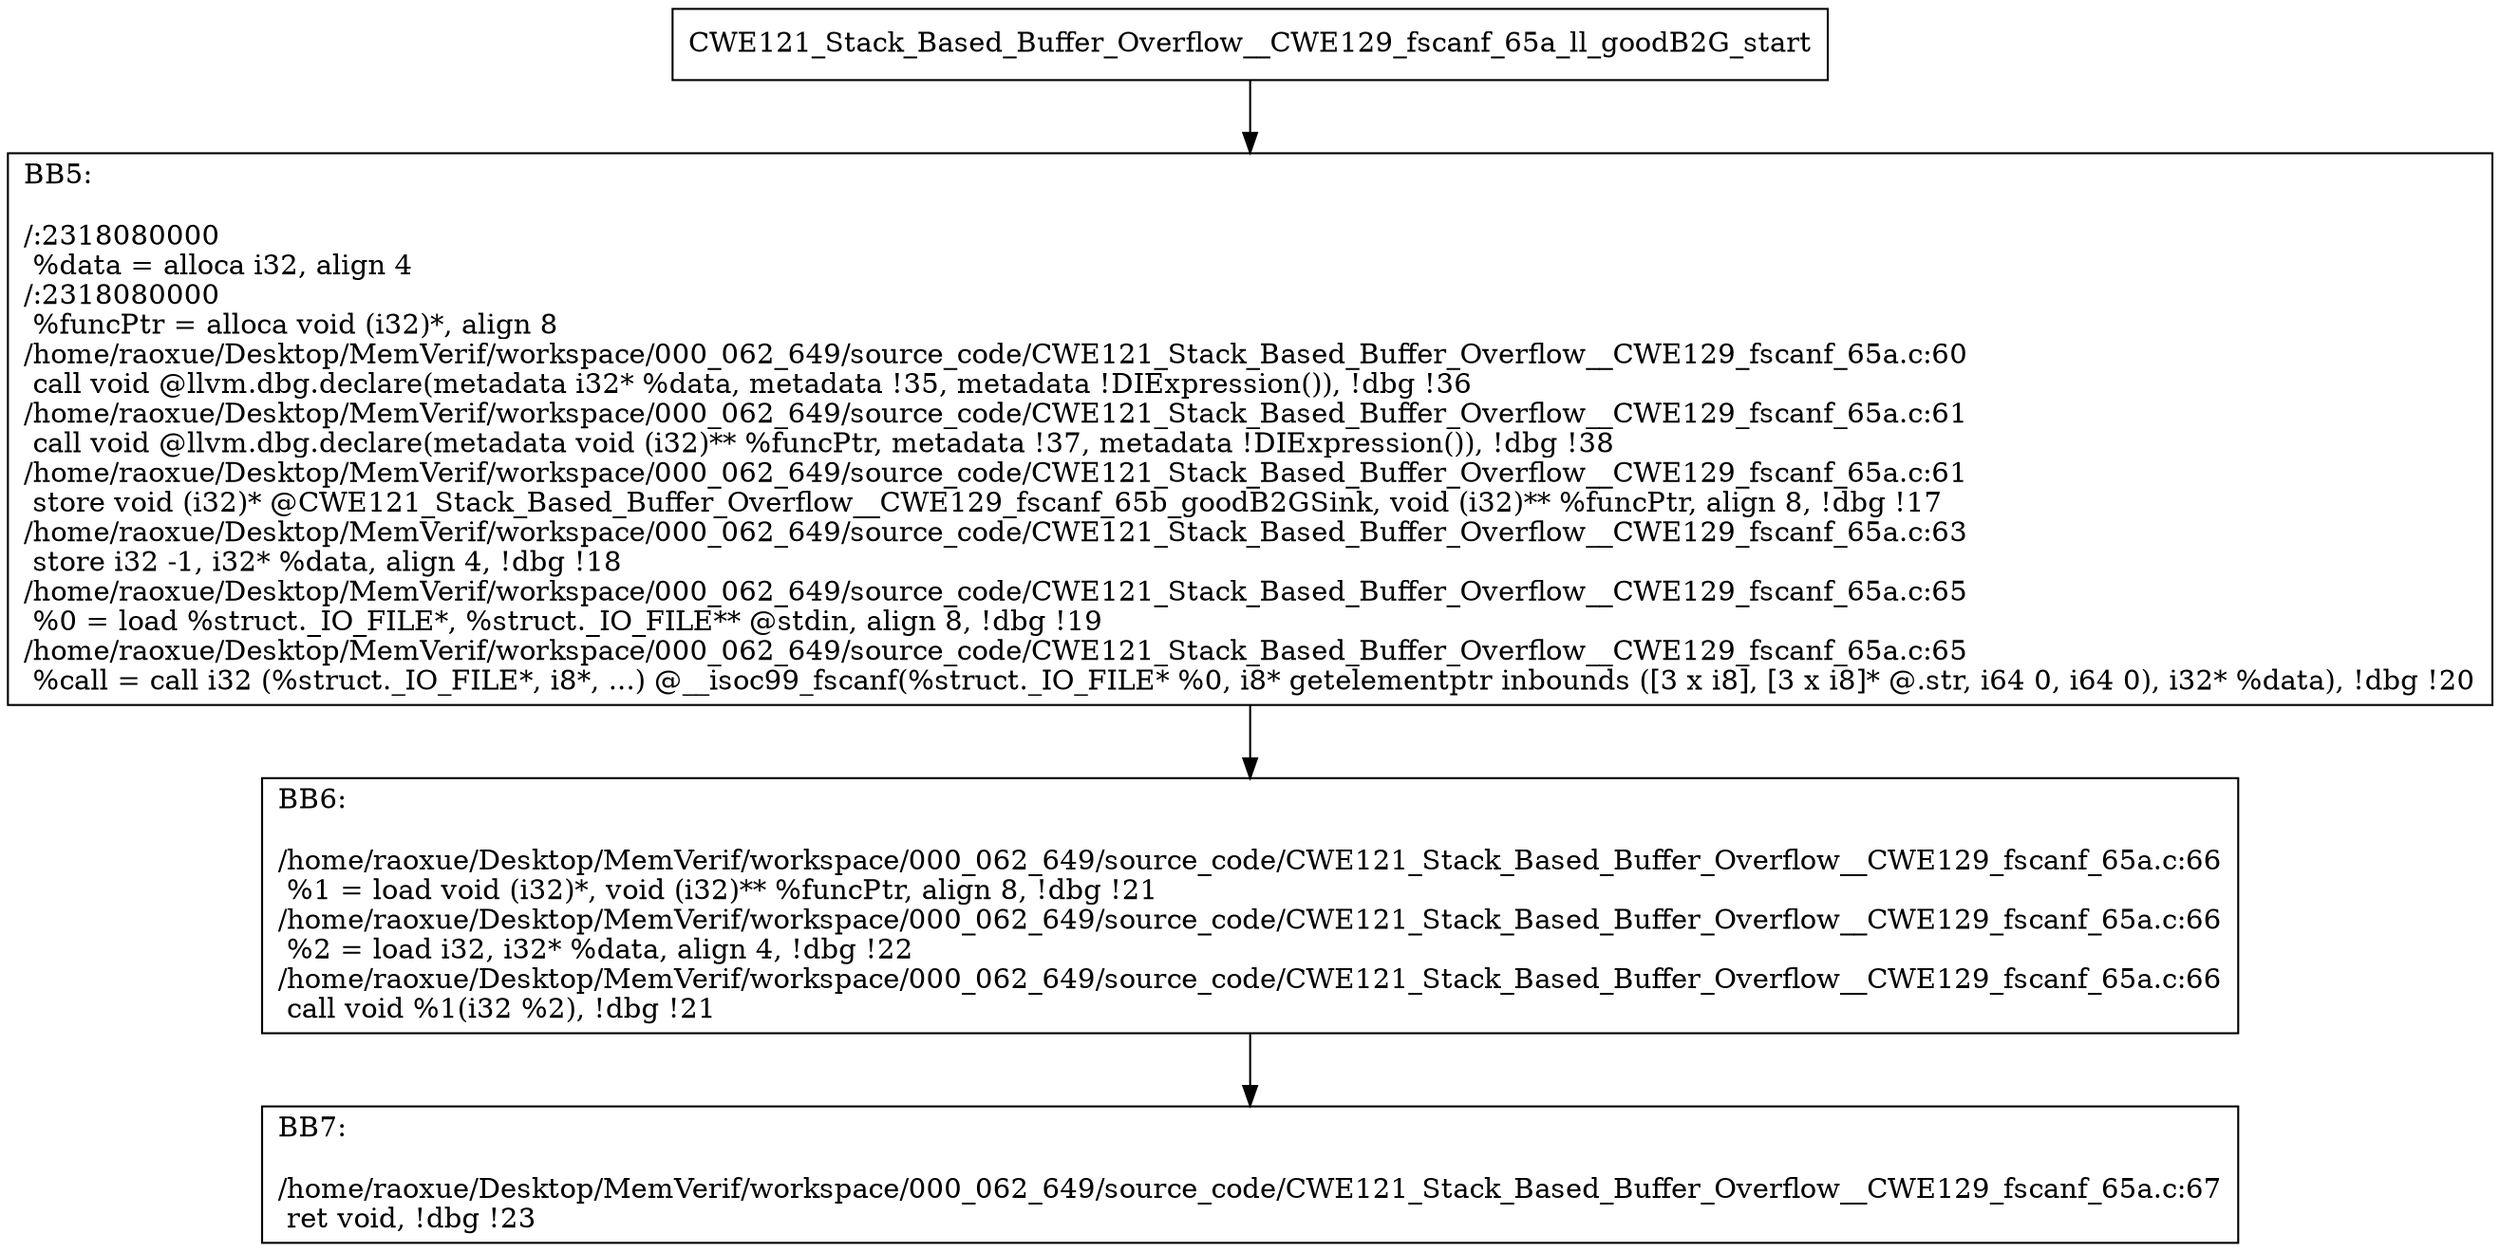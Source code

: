 digraph "CFG for'CWE121_Stack_Based_Buffer_Overflow__CWE129_fscanf_65a_ll_goodB2G' function" {
	BBCWE121_Stack_Based_Buffer_Overflow__CWE129_fscanf_65a_ll_goodB2G_start[shape=record,label="{CWE121_Stack_Based_Buffer_Overflow__CWE129_fscanf_65a_ll_goodB2G_start}"];
	BBCWE121_Stack_Based_Buffer_Overflow__CWE129_fscanf_65a_ll_goodB2G_start-> CWE121_Stack_Based_Buffer_Overflow__CWE129_fscanf_65a_ll_goodB2GBB5;
	CWE121_Stack_Based_Buffer_Overflow__CWE129_fscanf_65a_ll_goodB2GBB5 [shape=record, label="{BB5:\l\l/:2318080000\l
  %data = alloca i32, align 4\l
/:2318080000\l
  %funcPtr = alloca void (i32)*, align 8\l
/home/raoxue/Desktop/MemVerif/workspace/000_062_649/source_code/CWE121_Stack_Based_Buffer_Overflow__CWE129_fscanf_65a.c:60\l
  call void @llvm.dbg.declare(metadata i32* %data, metadata !35, metadata !DIExpression()), !dbg !36\l
/home/raoxue/Desktop/MemVerif/workspace/000_062_649/source_code/CWE121_Stack_Based_Buffer_Overflow__CWE129_fscanf_65a.c:61\l
  call void @llvm.dbg.declare(metadata void (i32)** %funcPtr, metadata !37, metadata !DIExpression()), !dbg !38\l
/home/raoxue/Desktop/MemVerif/workspace/000_062_649/source_code/CWE121_Stack_Based_Buffer_Overflow__CWE129_fscanf_65a.c:61\l
  store void (i32)* @CWE121_Stack_Based_Buffer_Overflow__CWE129_fscanf_65b_goodB2GSink, void (i32)** %funcPtr, align 8, !dbg !17\l
/home/raoxue/Desktop/MemVerif/workspace/000_062_649/source_code/CWE121_Stack_Based_Buffer_Overflow__CWE129_fscanf_65a.c:63\l
  store i32 -1, i32* %data, align 4, !dbg !18\l
/home/raoxue/Desktop/MemVerif/workspace/000_062_649/source_code/CWE121_Stack_Based_Buffer_Overflow__CWE129_fscanf_65a.c:65\l
  %0 = load %struct._IO_FILE*, %struct._IO_FILE** @stdin, align 8, !dbg !19\l
/home/raoxue/Desktop/MemVerif/workspace/000_062_649/source_code/CWE121_Stack_Based_Buffer_Overflow__CWE129_fscanf_65a.c:65\l
  %call = call i32 (%struct._IO_FILE*, i8*, ...) @__isoc99_fscanf(%struct._IO_FILE* %0, i8* getelementptr inbounds ([3 x i8], [3 x i8]* @.str, i64 0, i64 0), i32* %data), !dbg !20\l
}"];
	CWE121_Stack_Based_Buffer_Overflow__CWE129_fscanf_65a_ll_goodB2GBB5-> CWE121_Stack_Based_Buffer_Overflow__CWE129_fscanf_65a_ll_goodB2GBB6;
	CWE121_Stack_Based_Buffer_Overflow__CWE129_fscanf_65a_ll_goodB2GBB6 [shape=record, label="{BB6:\l\l/home/raoxue/Desktop/MemVerif/workspace/000_062_649/source_code/CWE121_Stack_Based_Buffer_Overflow__CWE129_fscanf_65a.c:66\l
  %1 = load void (i32)*, void (i32)** %funcPtr, align 8, !dbg !21\l
/home/raoxue/Desktop/MemVerif/workspace/000_062_649/source_code/CWE121_Stack_Based_Buffer_Overflow__CWE129_fscanf_65a.c:66\l
  %2 = load i32, i32* %data, align 4, !dbg !22\l
/home/raoxue/Desktop/MemVerif/workspace/000_062_649/source_code/CWE121_Stack_Based_Buffer_Overflow__CWE129_fscanf_65a.c:66\l
  call void %1(i32 %2), !dbg !21\l
}"];
	CWE121_Stack_Based_Buffer_Overflow__CWE129_fscanf_65a_ll_goodB2GBB6-> CWE121_Stack_Based_Buffer_Overflow__CWE129_fscanf_65a_ll_goodB2GBB7;
	CWE121_Stack_Based_Buffer_Overflow__CWE129_fscanf_65a_ll_goodB2GBB7 [shape=record, label="{BB7:\l\l/home/raoxue/Desktop/MemVerif/workspace/000_062_649/source_code/CWE121_Stack_Based_Buffer_Overflow__CWE129_fscanf_65a.c:67\l
  ret void, !dbg !23\l
}"];
}
